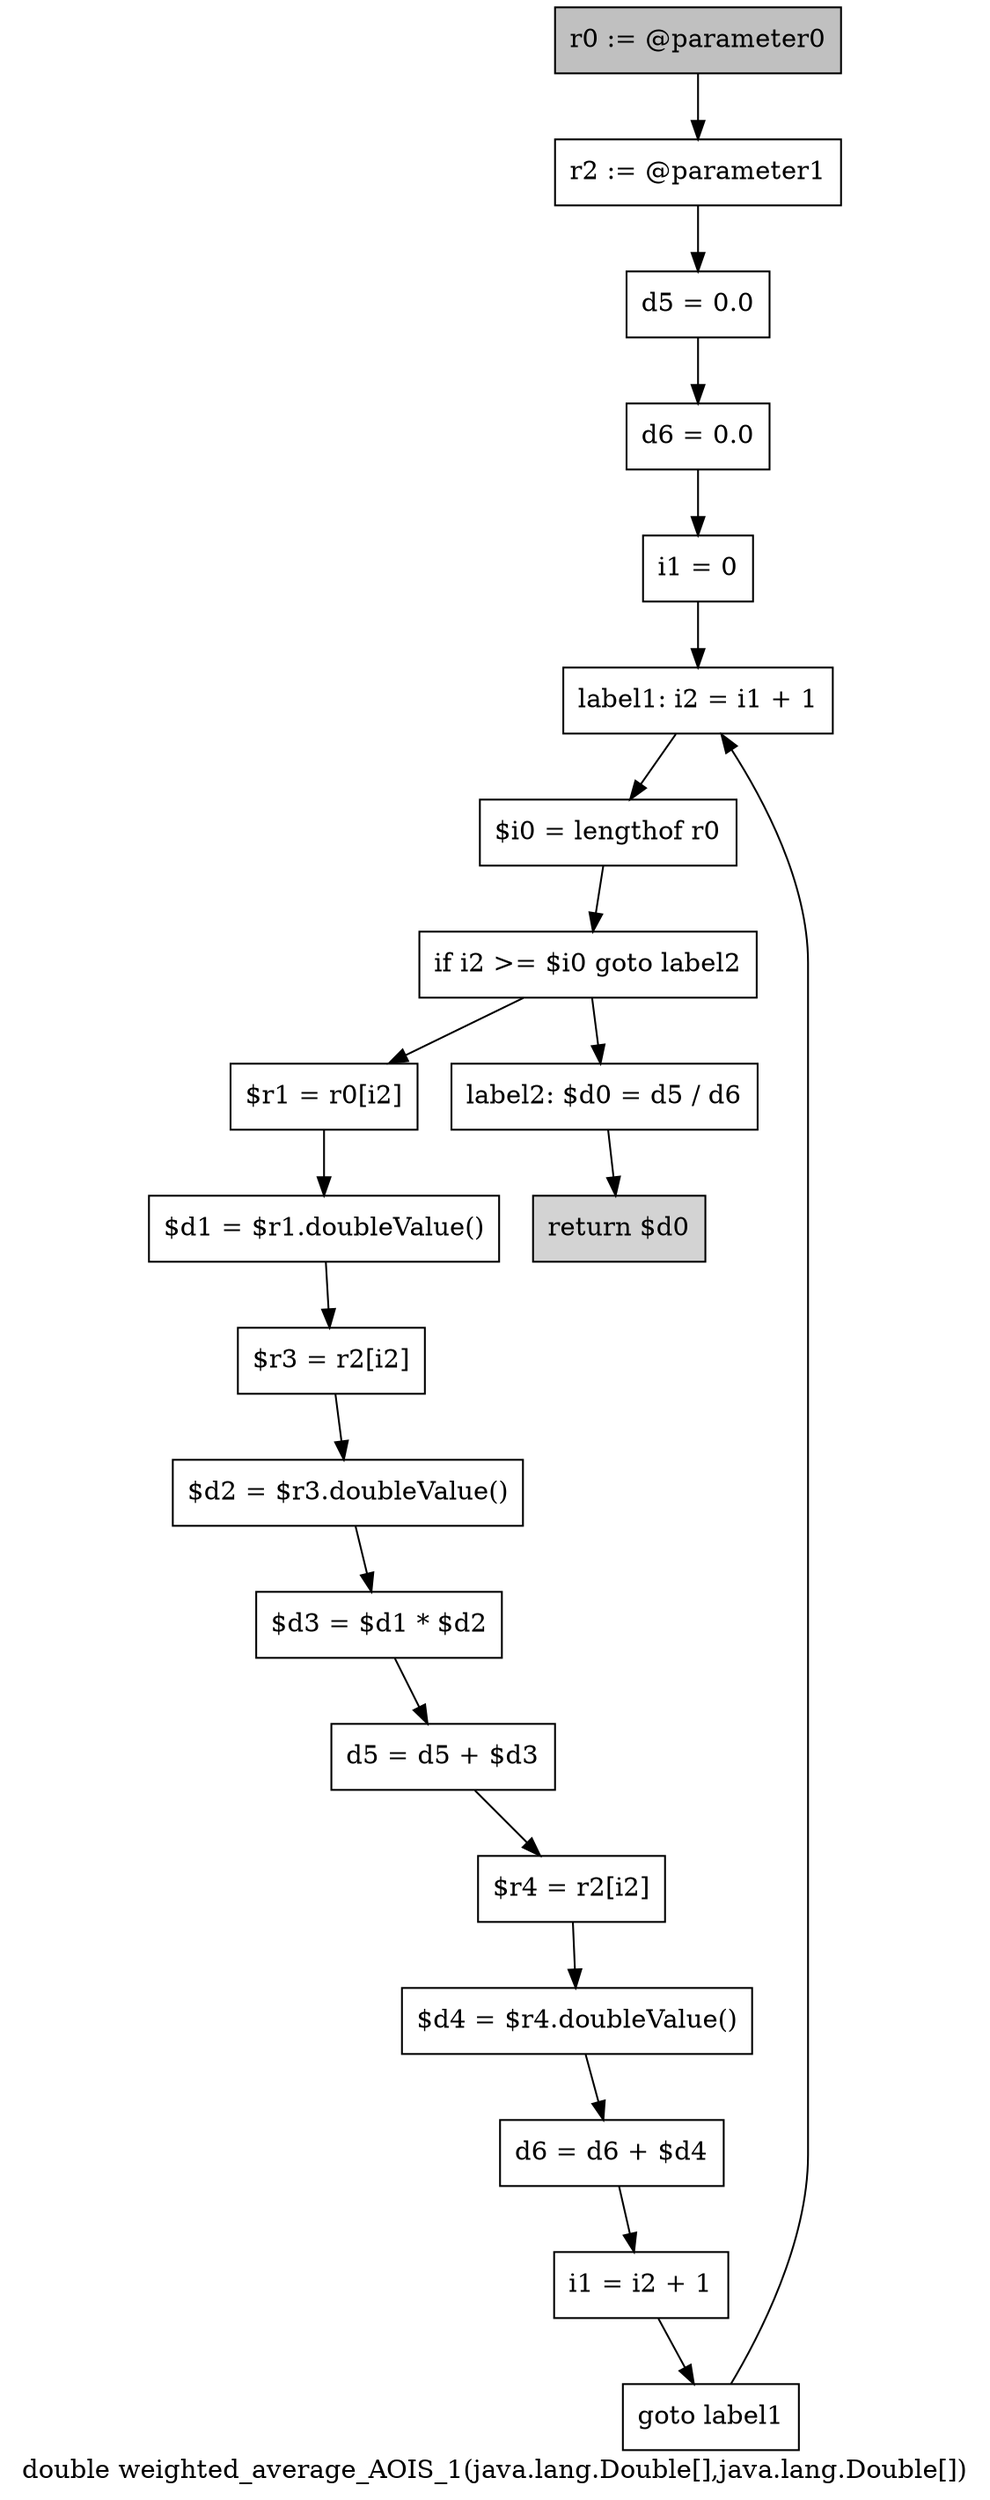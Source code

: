 digraph "double weighted_average_AOIS_1(java.lang.Double[],java.lang.Double[])" {
    label="double weighted_average_AOIS_1(java.lang.Double[],java.lang.Double[])";
    node [shape=box];
    "0" [style=filled,fillcolor=gray,label="r0 := @parameter0",];
    "1" [label="r2 := @parameter1",];
    "0"->"1";
    "2" [label="d5 = 0.0",];
    "1"->"2";
    "3" [label="d6 = 0.0",];
    "2"->"3";
    "4" [label="i1 = 0",];
    "3"->"4";
    "5" [label="label1: i2 = i1 + 1",];
    "4"->"5";
    "6" [label="$i0 = lengthof r0",];
    "5"->"6";
    "7" [label="if i2 >= $i0 goto label2",];
    "6"->"7";
    "8" [label="$r1 = r0[i2]",];
    "7"->"8";
    "19" [label="label2: $d0 = d5 / d6",];
    "7"->"19";
    "9" [label="$d1 = $r1.doubleValue()",];
    "8"->"9";
    "10" [label="$r3 = r2[i2]",];
    "9"->"10";
    "11" [label="$d2 = $r3.doubleValue()",];
    "10"->"11";
    "12" [label="$d3 = $d1 * $d2",];
    "11"->"12";
    "13" [label="d5 = d5 + $d3",];
    "12"->"13";
    "14" [label="$r4 = r2[i2]",];
    "13"->"14";
    "15" [label="$d4 = $r4.doubleValue()",];
    "14"->"15";
    "16" [label="d6 = d6 + $d4",];
    "15"->"16";
    "17" [label="i1 = i2 + 1",];
    "16"->"17";
    "18" [label="goto label1",];
    "17"->"18";
    "18"->"5";
    "20" [style=filled,fillcolor=lightgray,label="return $d0",];
    "19"->"20";
}
